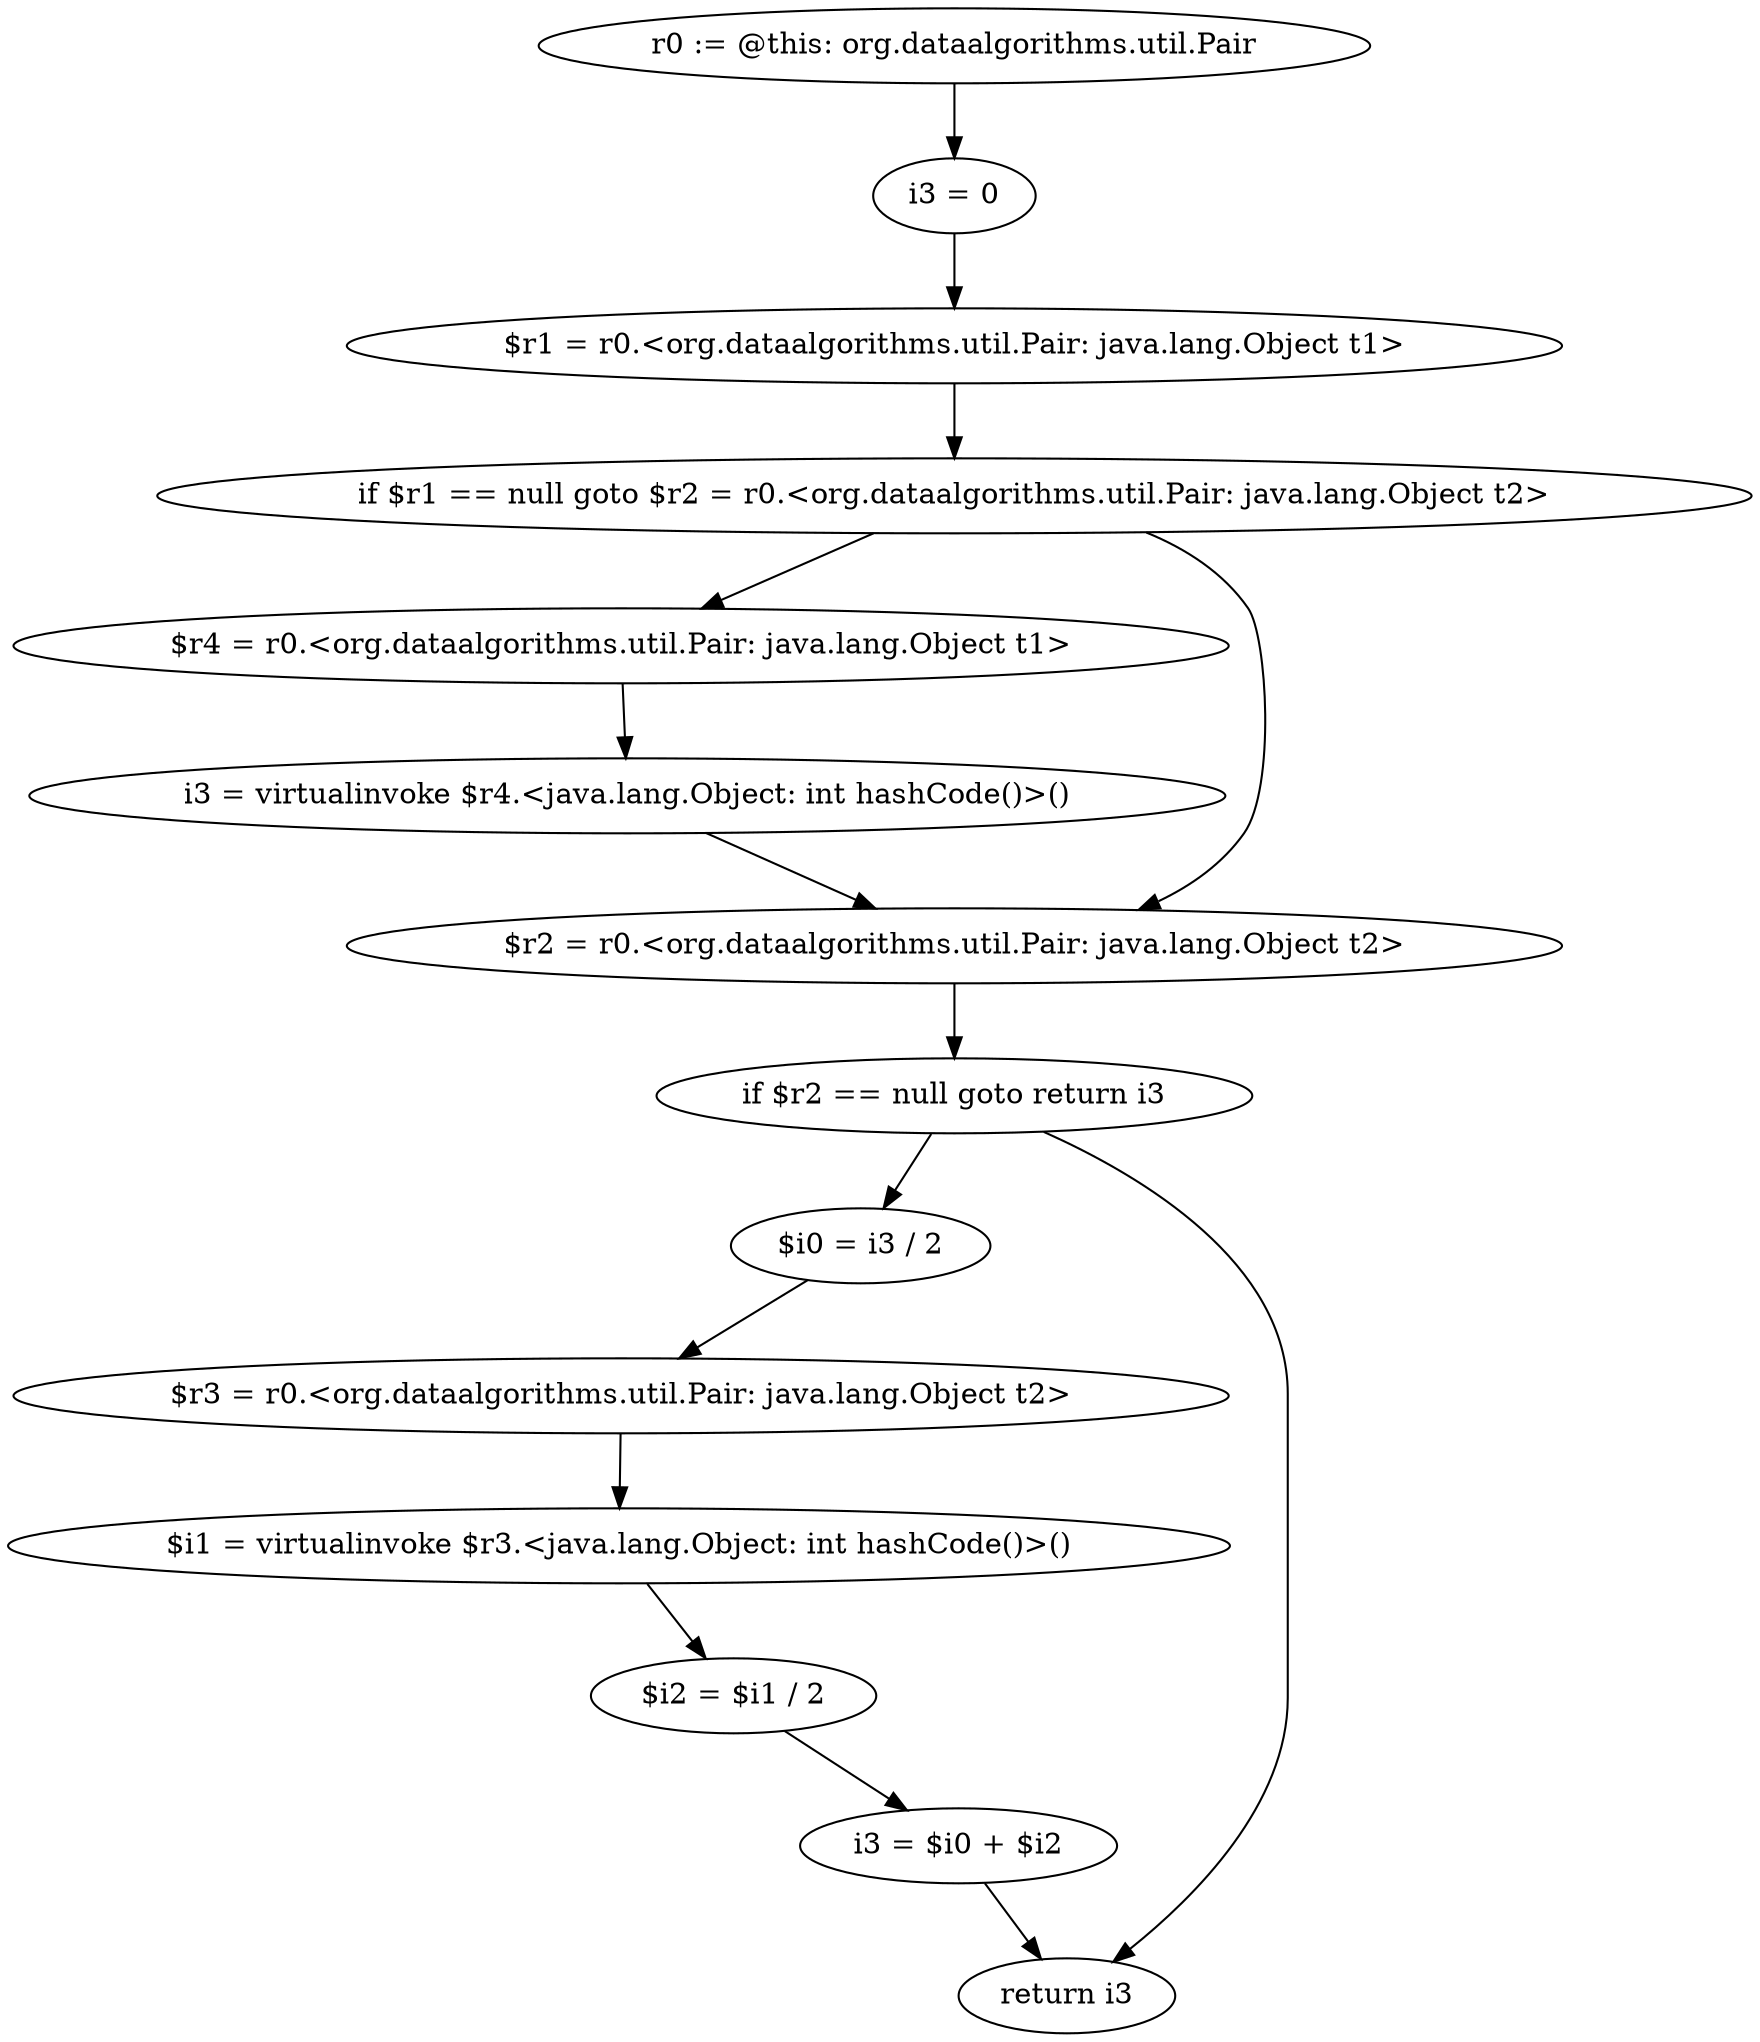 digraph "unitGraph" {
    "r0 := @this: org.dataalgorithms.util.Pair"
    "i3 = 0"
    "$r1 = r0.<org.dataalgorithms.util.Pair: java.lang.Object t1>"
    "if $r1 == null goto $r2 = r0.<org.dataalgorithms.util.Pair: java.lang.Object t2>"
    "$r4 = r0.<org.dataalgorithms.util.Pair: java.lang.Object t1>"
    "i3 = virtualinvoke $r4.<java.lang.Object: int hashCode()>()"
    "$r2 = r0.<org.dataalgorithms.util.Pair: java.lang.Object t2>"
    "if $r2 == null goto return i3"
    "$i0 = i3 / 2"
    "$r3 = r0.<org.dataalgorithms.util.Pair: java.lang.Object t2>"
    "$i1 = virtualinvoke $r3.<java.lang.Object: int hashCode()>()"
    "$i2 = $i1 / 2"
    "i3 = $i0 + $i2"
    "return i3"
    "r0 := @this: org.dataalgorithms.util.Pair"->"i3 = 0";
    "i3 = 0"->"$r1 = r0.<org.dataalgorithms.util.Pair: java.lang.Object t1>";
    "$r1 = r0.<org.dataalgorithms.util.Pair: java.lang.Object t1>"->"if $r1 == null goto $r2 = r0.<org.dataalgorithms.util.Pair: java.lang.Object t2>";
    "if $r1 == null goto $r2 = r0.<org.dataalgorithms.util.Pair: java.lang.Object t2>"->"$r4 = r0.<org.dataalgorithms.util.Pair: java.lang.Object t1>";
    "if $r1 == null goto $r2 = r0.<org.dataalgorithms.util.Pair: java.lang.Object t2>"->"$r2 = r0.<org.dataalgorithms.util.Pair: java.lang.Object t2>";
    "$r4 = r0.<org.dataalgorithms.util.Pair: java.lang.Object t1>"->"i3 = virtualinvoke $r4.<java.lang.Object: int hashCode()>()";
    "i3 = virtualinvoke $r4.<java.lang.Object: int hashCode()>()"->"$r2 = r0.<org.dataalgorithms.util.Pair: java.lang.Object t2>";
    "$r2 = r0.<org.dataalgorithms.util.Pair: java.lang.Object t2>"->"if $r2 == null goto return i3";
    "if $r2 == null goto return i3"->"$i0 = i3 / 2";
    "if $r2 == null goto return i3"->"return i3";
    "$i0 = i3 / 2"->"$r3 = r0.<org.dataalgorithms.util.Pair: java.lang.Object t2>";
    "$r3 = r0.<org.dataalgorithms.util.Pair: java.lang.Object t2>"->"$i1 = virtualinvoke $r3.<java.lang.Object: int hashCode()>()";
    "$i1 = virtualinvoke $r3.<java.lang.Object: int hashCode()>()"->"$i2 = $i1 / 2";
    "$i2 = $i1 / 2"->"i3 = $i0 + $i2";
    "i3 = $i0 + $i2"->"return i3";
}
